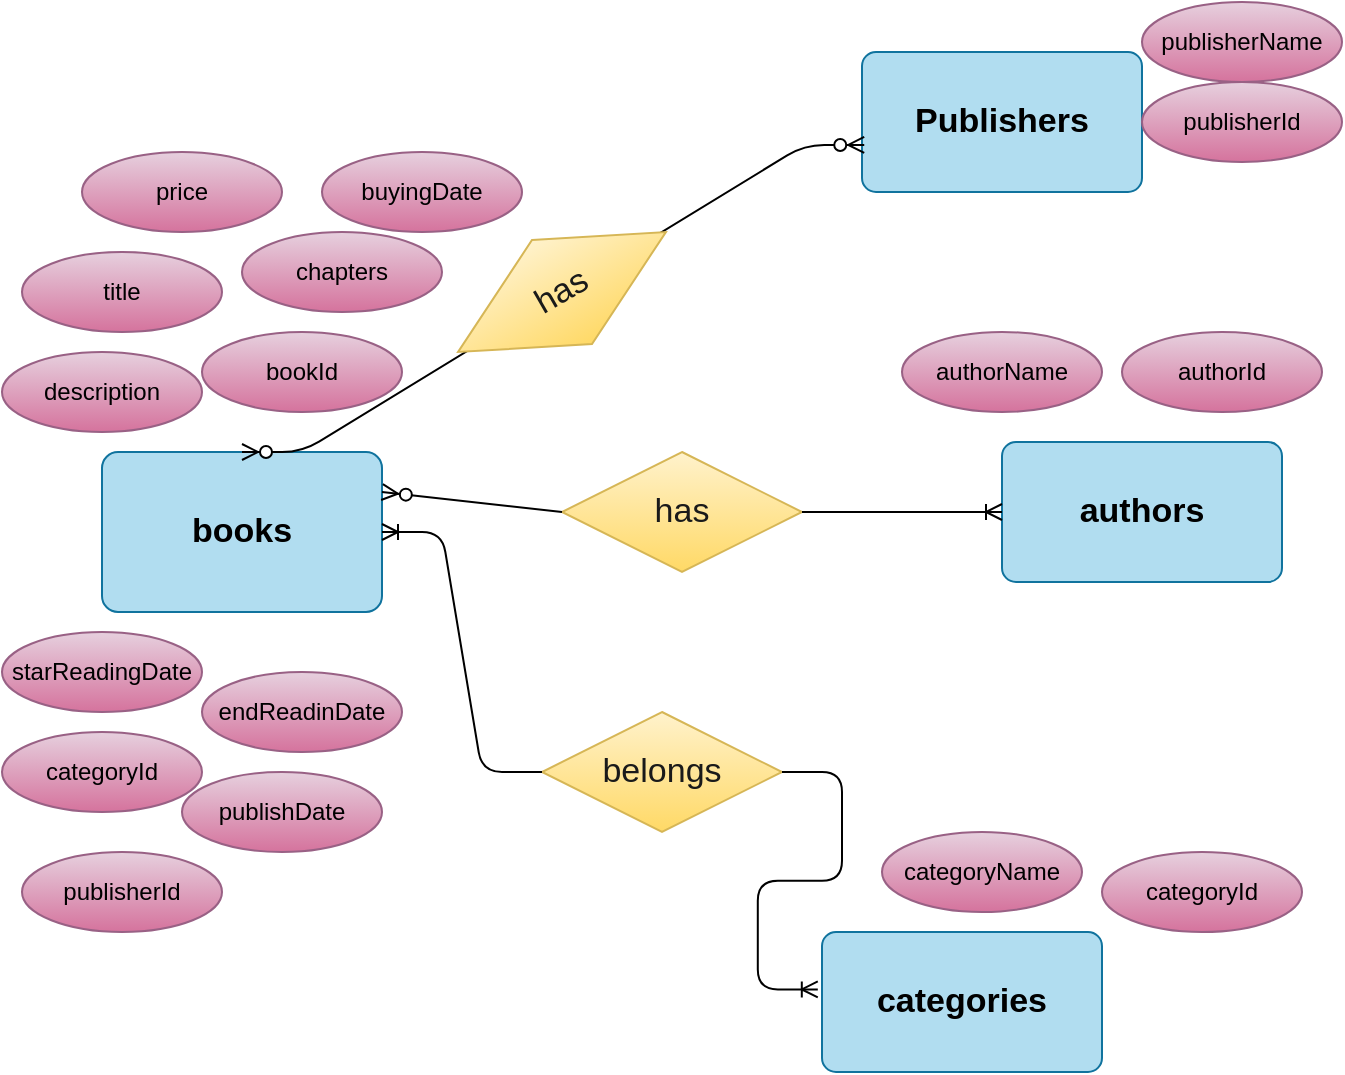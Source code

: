 <mxfile>
    <diagram id="WCrxtrEnFYtGyMYK871V" name="Page-1">
        <mxGraphModel dx="777" dy="529" grid="1" gridSize="10" guides="1" tooltips="1" connect="1" arrows="1" fold="1" page="1" pageScale="1" pageWidth="827" pageHeight="1169" math="0" shadow="0">
            <root>
                <mxCell id="0"/>
                <mxCell id="1" parent="0"/>
                <mxCell id="12" value="&lt;b style=&quot;font-size: 17px;&quot;&gt;books&lt;/b&gt;" style="rounded=1;arcSize=10;whiteSpace=wrap;html=1;align=center;fillColor=#b1ddf0;strokeColor=#10739e;fontColor=#000000;fontSize=17;" parent="1" vertex="1">
                    <mxGeometry x="60" y="230" width="140" height="80" as="geometry"/>
                </mxCell>
                <mxCell id="13" value="authors" style="rounded=1;arcSize=10;whiteSpace=wrap;html=1;align=center;fillColor=#b1ddf0;strokeColor=#10739e;fontColor=#000000;fontStyle=1;fontSize=17;" parent="1" vertex="1">
                    <mxGeometry x="510" y="225" width="140" height="70" as="geometry"/>
                </mxCell>
                <mxCell id="14" value="&lt;font color=&quot;#000000&quot;&gt;title&lt;/font&gt;" style="ellipse;whiteSpace=wrap;html=1;align=center;fillColor=#e6d0de;strokeColor=#996185;gradientColor=#d5739d;fontColor=#333333;" parent="1" vertex="1">
                    <mxGeometry x="20" y="130" width="100" height="40" as="geometry"/>
                </mxCell>
                <mxCell id="15" value="&lt;font color=&quot;#000000&quot;&gt;chapters&lt;/font&gt;" style="ellipse;whiteSpace=wrap;html=1;align=center;fillColor=#e6d0de;strokeColor=#996185;gradientColor=#d5739d;fontColor=#333333;" parent="1" vertex="1">
                    <mxGeometry x="130" y="120" width="100" height="40" as="geometry"/>
                </mxCell>
                <mxCell id="16" value="&lt;font color=&quot;#000000&quot;&gt;buyingDate&lt;/font&gt;" style="ellipse;whiteSpace=wrap;html=1;align=center;fillColor=#e6d0de;strokeColor=#996185;gradientColor=#d5739d;fontColor=#333333;" parent="1" vertex="1">
                    <mxGeometry x="170" y="80" width="100" height="40" as="geometry"/>
                </mxCell>
                <mxCell id="17" value="&lt;font color=&quot;#000000&quot;&gt;description&lt;/font&gt;" style="ellipse;whiteSpace=wrap;html=1;align=center;fillColor=#e6d0de;strokeColor=#996185;gradientColor=#d5739d;fontColor=#333333;" parent="1" vertex="1">
                    <mxGeometry x="10" y="180" width="100" height="40" as="geometry"/>
                </mxCell>
                <mxCell id="19" value="&lt;font color=&quot;#000000&quot;&gt;starReadingDate&lt;/font&gt;" style="ellipse;whiteSpace=wrap;html=1;align=center;fillColor=#e6d0de;strokeColor=#996185;gradientColor=#d5739d;fontColor=#333333;" parent="1" vertex="1">
                    <mxGeometry x="10" y="320" width="100" height="40" as="geometry"/>
                </mxCell>
                <mxCell id="20" value="&lt;font color=&quot;#000000&quot;&gt;endReadinDate&lt;/font&gt;" style="ellipse;whiteSpace=wrap;html=1;align=center;fillColor=#e6d0de;strokeColor=#996185;gradientColor=#d5739d;fontColor=#333333;" parent="1" vertex="1">
                    <mxGeometry x="110" y="340" width="100" height="40" as="geometry"/>
                </mxCell>
                <mxCell id="23" value="has" style="shape=rhombus;perimeter=rhombusPerimeter;whiteSpace=wrap;html=1;align=center;fontSize=17;gradientColor=#ffd966;fillColor=#fff2cc;strokeColor=#d6b656;fontColor=#1A1A1A;" parent="1" vertex="1">
                    <mxGeometry x="290" y="230" width="120" height="60" as="geometry"/>
                </mxCell>
                <mxCell id="24" value="&lt;font color=&quot;#000000&quot;&gt;authorName&lt;/font&gt;" style="ellipse;whiteSpace=wrap;html=1;align=center;fillColor=#e6d0de;strokeColor=#996185;gradientColor=#d5739d;fontColor=#333333;" parent="1" vertex="1">
                    <mxGeometry x="460" y="170" width="100" height="40" as="geometry"/>
                </mxCell>
                <mxCell id="25" value="&lt;font color=&quot;#000000&quot;&gt;bookId&lt;/font&gt;" style="ellipse;whiteSpace=wrap;html=1;align=center;fillColor=#e6d0de;strokeColor=#996185;gradientColor=#d5739d;fontColor=#333333;" parent="1" vertex="1">
                    <mxGeometry x="110" y="170" width="100" height="40" as="geometry"/>
                </mxCell>
                <mxCell id="26" value="&lt;font color=&quot;#000000&quot;&gt;authorId&lt;/font&gt;" style="ellipse;whiteSpace=wrap;html=1;align=center;fillColor=#e6d0de;strokeColor=#996185;gradientColor=#d5739d;fontColor=#333333;" parent="1" vertex="1">
                    <mxGeometry x="570" y="170" width="100" height="40" as="geometry"/>
                </mxCell>
                <mxCell id="27" value="&lt;font color=&quot;#000000&quot;&gt;categoryId&lt;br&gt;&lt;/font&gt;" style="ellipse;whiteSpace=wrap;html=1;align=center;fillColor=#e6d0de;strokeColor=#996185;gradientColor=#d5739d;fontColor=#333333;" parent="1" vertex="1">
                    <mxGeometry x="10" y="370" width="100" height="40" as="geometry"/>
                </mxCell>
                <mxCell id="28" value="&lt;font color=&quot;#000000&quot;&gt;publishDate&lt;/font&gt;" style="ellipse;whiteSpace=wrap;html=1;align=center;fillColor=#e6d0de;strokeColor=#996185;gradientColor=#d5739d;fontColor=#333333;" parent="1" vertex="1">
                    <mxGeometry x="100" y="390" width="100" height="40" as="geometry"/>
                </mxCell>
                <mxCell id="30" value="categories" style="rounded=1;arcSize=10;whiteSpace=wrap;html=1;align=center;fillColor=#b1ddf0;strokeColor=#10739e;fontColor=#000000;fontStyle=1;fontSize=17;" parent="1" vertex="1">
                    <mxGeometry x="420" y="470" width="140" height="70" as="geometry"/>
                </mxCell>
                <mxCell id="31" value="&lt;font color=&quot;#000000&quot;&gt;categoryId&lt;/font&gt;" style="ellipse;whiteSpace=wrap;html=1;align=center;fillColor=#e6d0de;strokeColor=#996185;gradientColor=#d5739d;fontColor=#333333;" parent="1" vertex="1">
                    <mxGeometry x="560" y="430" width="100" height="40" as="geometry"/>
                </mxCell>
                <mxCell id="32" value="&lt;font color=&quot;#000000&quot;&gt;categoryName&lt;/font&gt;" style="ellipse;whiteSpace=wrap;html=1;align=center;fillColor=#e6d0de;strokeColor=#996185;gradientColor=#d5739d;fontColor=#333333;" parent="1" vertex="1">
                    <mxGeometry x="450" y="420" width="100" height="40" as="geometry"/>
                </mxCell>
                <mxCell id="33" value="belongs" style="shape=rhombus;perimeter=rhombusPerimeter;whiteSpace=wrap;html=1;align=center;fontSize=17;gradientColor=#ffd966;fillColor=#fff2cc;strokeColor=#d6b656;fontColor=#1A1A1A;" parent="1" vertex="1">
                    <mxGeometry x="280" y="360" width="120" height="60" as="geometry"/>
                </mxCell>
                <mxCell id="34" value="" style="edgeStyle=entityRelationEdgeStyle;fontSize=12;html=1;endArrow=ERoneToMany;fontColor=#1A1A1A;entryX=1;entryY=0.5;entryDx=0;entryDy=0;exitX=0;exitY=0.5;exitDx=0;exitDy=0;" parent="1" source="33" target="12" edge="1">
                    <mxGeometry width="100" height="100" relative="1" as="geometry">
                        <mxPoint x="300" y="450" as="sourcePoint"/>
                        <mxPoint x="400" y="350" as="targetPoint"/>
                    </mxGeometry>
                </mxCell>
                <mxCell id="35" value="" style="edgeStyle=entityRelationEdgeStyle;fontSize=12;html=1;endArrow=ERoneToMany;fontColor=#1A1A1A;entryX=-0.015;entryY=0.41;entryDx=0;entryDy=0;entryPerimeter=0;exitX=1;exitY=0.5;exitDx=0;exitDy=0;" parent="1" source="33" target="30" edge="1">
                    <mxGeometry width="100" height="100" relative="1" as="geometry">
                        <mxPoint x="300" y="450" as="sourcePoint"/>
                        <mxPoint x="400" y="350" as="targetPoint"/>
                    </mxGeometry>
                </mxCell>
                <mxCell id="36" value="" style="fontSize=12;html=1;endArrow=ERzeroToMany;endFill=1;fontColor=#1A1A1A;entryX=1;entryY=0.25;entryDx=0;entryDy=0;exitX=0;exitY=0.5;exitDx=0;exitDy=0;" parent="1" source="23" target="12" edge="1">
                    <mxGeometry width="100" height="100" relative="1" as="geometry">
                        <mxPoint x="280" y="270" as="sourcePoint"/>
                        <mxPoint x="400" y="350" as="targetPoint"/>
                    </mxGeometry>
                </mxCell>
                <mxCell id="37" value="" style="fontSize=12;html=1;endArrow=ERoneToMany;fontColor=#1A1A1A;entryX=0;entryY=0.5;entryDx=0;entryDy=0;" parent="1" source="23" target="13" edge="1">
                    <mxGeometry width="100" height="100" relative="1" as="geometry">
                        <mxPoint x="180" y="620" as="sourcePoint"/>
                        <mxPoint x="280" y="520" as="targetPoint"/>
                    </mxGeometry>
                </mxCell>
                <mxCell id="53" value="&lt;font color=&quot;#000000&quot;&gt;price&lt;/font&gt;" style="ellipse;whiteSpace=wrap;html=1;align=center;fillColor=#e6d0de;strokeColor=#996185;gradientColor=#d5739d;fontColor=#333333;" parent="1" vertex="1">
                    <mxGeometry x="50" y="80" width="100" height="40" as="geometry"/>
                </mxCell>
                <mxCell id="54" value="Publishers" style="rounded=1;arcSize=10;whiteSpace=wrap;html=1;align=center;fillColor=#b1ddf0;strokeColor=#10739e;fontColor=#000000;fontStyle=1;fontSize=17;" vertex="1" parent="1">
                    <mxGeometry x="440" y="30" width="140" height="70" as="geometry"/>
                </mxCell>
                <mxCell id="56" value="" style="edgeStyle=entityRelationEdgeStyle;fontSize=12;html=1;endArrow=ERzeroToMany;endFill=1;startArrow=ERzeroToMany;exitX=0.5;exitY=0;exitDx=0;exitDy=0;entryX=0.008;entryY=0.664;entryDx=0;entryDy=0;entryPerimeter=0;" edge="1" parent="1" source="12" target="54">
                    <mxGeometry width="100" height="100" relative="1" as="geometry">
                        <mxPoint x="90" y="320" as="sourcePoint"/>
                        <mxPoint x="190" y="220" as="targetPoint"/>
                    </mxGeometry>
                </mxCell>
                <mxCell id="57" value="has" style="shape=rhombus;perimeter=rhombusPerimeter;whiteSpace=wrap;html=1;align=center;fontSize=17;gradientColor=#ffd966;fillColor=#fff2cc;strokeColor=#d6b656;fontColor=#1A1A1A;rotation=-30;" vertex="1" parent="1">
                    <mxGeometry x="230" y="120" width="120" height="60" as="geometry"/>
                </mxCell>
                <mxCell id="58" value="&lt;font color=&quot;#000000&quot;&gt;publisherName&lt;/font&gt;" style="ellipse;whiteSpace=wrap;html=1;align=center;fillColor=#e6d0de;strokeColor=#996185;gradientColor=#d5739d;fontColor=#333333;" vertex="1" parent="1">
                    <mxGeometry x="580" y="5" width="100" height="40" as="geometry"/>
                </mxCell>
                <mxCell id="59" value="&lt;font color=&quot;#000000&quot;&gt;publisherId&lt;/font&gt;" style="ellipse;whiteSpace=wrap;html=1;align=center;fillColor=#e6d0de;strokeColor=#996185;gradientColor=#d5739d;fontColor=#333333;" vertex="1" parent="1">
                    <mxGeometry x="580" y="45" width="100" height="40" as="geometry"/>
                </mxCell>
                <mxCell id="60" value="&lt;font color=&quot;#000000&quot;&gt;publisherId&lt;/font&gt;" style="ellipse;whiteSpace=wrap;html=1;align=center;fillColor=#e6d0de;strokeColor=#996185;gradientColor=#d5739d;fontColor=#333333;" vertex="1" parent="1">
                    <mxGeometry x="20" y="430" width="100" height="40" as="geometry"/>
                </mxCell>
            </root>
        </mxGraphModel>
    </diagram>
</mxfile>